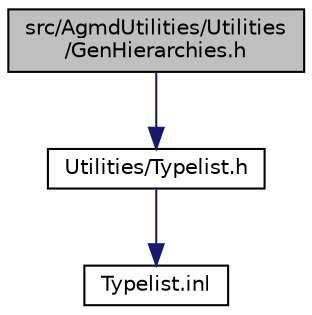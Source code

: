 digraph "src/AgmdUtilities/Utilities/GenHierarchies.h"
{
  edge [fontname="Helvetica",fontsize="10",labelfontname="Helvetica",labelfontsize="10"];
  node [fontname="Helvetica",fontsize="10",shape=record];
  Node1 [label="src/AgmdUtilities/Utilities\l/GenHierarchies.h",height=0.2,width=0.4,color="black", fillcolor="grey75", style="filled" fontcolor="black"];
  Node1 -> Node2 [color="midnightblue",fontsize="10",style="solid"];
  Node2 [label="Utilities/Typelist.h",height=0.2,width=0.4,color="black", fillcolor="white", style="filled",URL="$_typelist_8h.html"];
  Node2 -> Node3 [color="midnightblue",fontsize="10",style="solid"];
  Node3 [label="Typelist.inl",height=0.2,width=0.4,color="black", fillcolor="white", style="filled",URL="$_typelist_8inl.html"];
}
